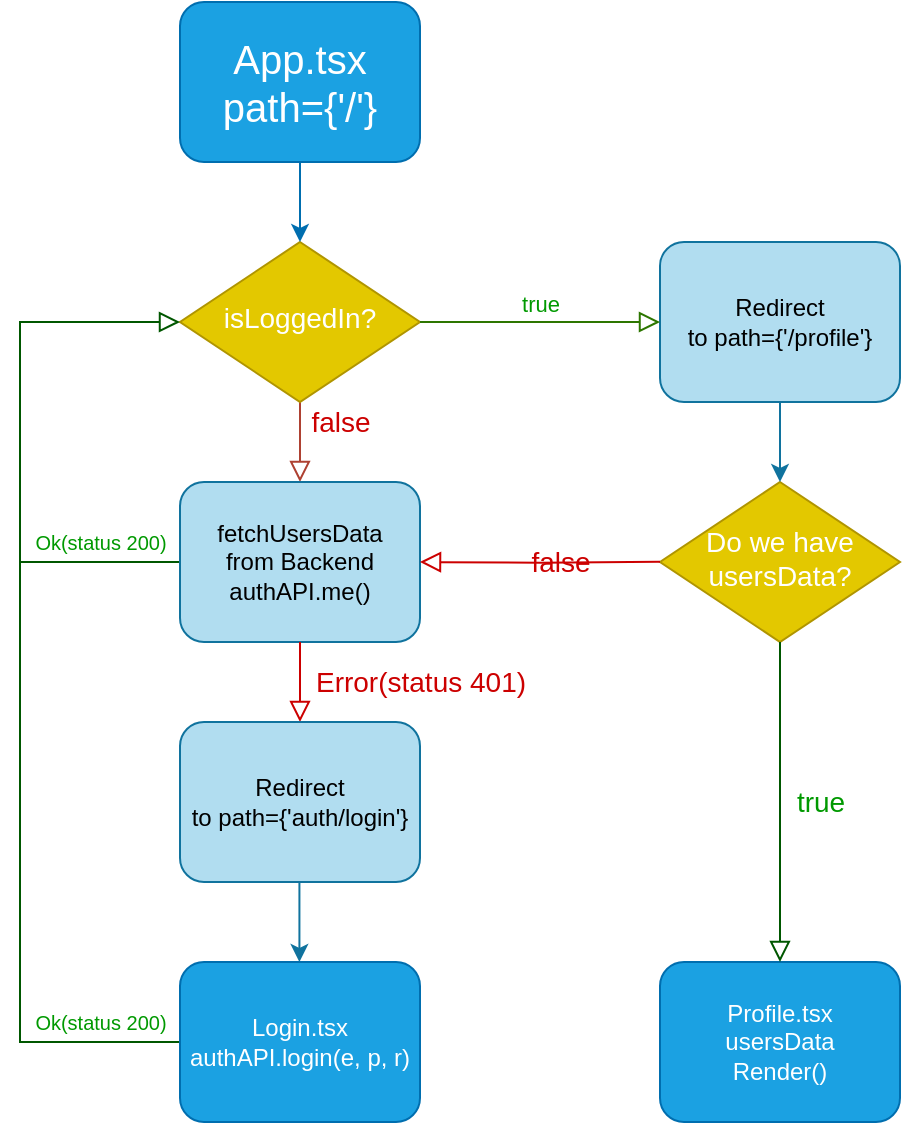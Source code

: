 <mxfile version="14.7.6" type="github">
  <diagram id="C5RBs43oDa-KdzZeNtuy" name="Page-1">
    <mxGraphModel dx="1624" dy="896" grid="1" gridSize="10" guides="1" tooltips="1" connect="1" arrows="1" fold="1" page="1" pageScale="1" pageWidth="827" pageHeight="1169" math="0" shadow="0">
      <root>
        <mxCell id="WIyWlLk6GJQsqaUBKTNV-0" />
        <mxCell id="WIyWlLk6GJQsqaUBKTNV-1" parent="WIyWlLk6GJQsqaUBKTNV-0" />
        <mxCell id="WIyWlLk6GJQsqaUBKTNV-3" value="App.tsx&lt;br style=&quot;font-size: 20px;&quot;&gt;path={&#39;/&#39;}" style="rounded=1;whiteSpace=wrap;html=1;fontSize=20;glass=0;strokeWidth=1;shadow=0;fillColor=#1ba1e2;strokeColor=#006EAF;fontColor=#ffffff;" parent="WIyWlLk6GJQsqaUBKTNV-1" vertex="1">
          <mxGeometry x="280" y="80" width="120" height="80" as="geometry" />
        </mxCell>
        <mxCell id="WIyWlLk6GJQsqaUBKTNV-5" value="false" style="edgeStyle=orthogonalEdgeStyle;rounded=0;html=1;jettySize=auto;orthogonalLoop=1;fontSize=14;endArrow=block;endFill=0;endSize=8;strokeWidth=1;shadow=0;labelBackgroundColor=none;fillColor=#fad9d5;strokeColor=#ae4132;fontColor=#CC0000;" parent="WIyWlLk6GJQsqaUBKTNV-1" source="WIyWlLk6GJQsqaUBKTNV-6" target="WIyWlLk6GJQsqaUBKTNV-12" edge="1">
          <mxGeometry x="-0.5" y="20" relative="1" as="geometry">
            <mxPoint as="offset" />
            <mxPoint x="320" y="230" as="targetPoint" />
          </mxGeometry>
        </mxCell>
        <mxCell id="WIyWlLk6GJQsqaUBKTNV-6" value="isLoggedIn?" style="rhombus;whiteSpace=wrap;html=1;shadow=0;fontFamily=Helvetica;fontSize=14;align=center;strokeWidth=1;spacing=6;spacingTop=-4;fillColor=#e3c800;strokeColor=#B09500;fontColor=#FFFFFF;" parent="WIyWlLk6GJQsqaUBKTNV-1" vertex="1">
          <mxGeometry x="280" y="200" width="120" height="80" as="geometry" />
        </mxCell>
        <mxCell id="WIyWlLk6GJQsqaUBKTNV-7" value="Redirect&lt;br&gt;to path={&#39;/profile&#39;}" style="rounded=1;whiteSpace=wrap;html=1;fontSize=12;glass=0;strokeWidth=1;shadow=0;fillColor=#b1ddf0;strokeColor=#10739e;" parent="WIyWlLk6GJQsqaUBKTNV-1" vertex="1">
          <mxGeometry x="520" y="200" width="120" height="80" as="geometry" />
        </mxCell>
        <mxCell id="WIyWlLk6GJQsqaUBKTNV-8" value="&lt;font style=&quot;font-size: 10px&quot;&gt;Ok(status 200)&lt;/font&gt;" style="rounded=0;html=1;jettySize=auto;orthogonalLoop=1;fontSize=11;endArrow=block;endFill=0;endSize=8;strokeWidth=1;shadow=0;labelBackgroundColor=none;edgeStyle=orthogonalEdgeStyle;entryX=0;entryY=0.5;entryDx=0;entryDy=0;exitX=0;exitY=0.5;exitDx=0;exitDy=0;fillColor=#008a00;strokeColor=#005700;fontColor=#009900;" parent="WIyWlLk6GJQsqaUBKTNV-1" source="WIyWlLk6GJQsqaUBKTNV-12" target="WIyWlLk6GJQsqaUBKTNV-6" edge="1">
          <mxGeometry x="-0.714" y="-10" relative="1" as="geometry">
            <mxPoint as="offset" />
            <mxPoint x="360" y="361" as="sourcePoint" />
            <mxPoint x="357" y="240" as="targetPoint" />
            <Array as="points">
              <mxPoint x="200" y="360" />
              <mxPoint x="200" y="240" />
            </Array>
          </mxGeometry>
        </mxCell>
        <mxCell id="WIyWlLk6GJQsqaUBKTNV-9" value="true" style="edgeStyle=orthogonalEdgeStyle;rounded=0;html=1;jettySize=auto;orthogonalLoop=1;fontSize=11;endArrow=block;endFill=0;endSize=8;strokeWidth=1;shadow=0;labelBackgroundColor=none;exitX=1;exitY=0.5;exitDx=0;exitDy=0;fillColor=#60a917;strokeColor=#2D7600;fontColor=#009900;" parent="WIyWlLk6GJQsqaUBKTNV-1" source="WIyWlLk6GJQsqaUBKTNV-6" edge="1">
          <mxGeometry y="10" relative="1" as="geometry">
            <mxPoint as="offset" />
            <mxPoint x="490" y="270" as="sourcePoint" />
            <mxPoint x="520" y="240" as="targetPoint" />
          </mxGeometry>
        </mxCell>
        <mxCell id="WIyWlLk6GJQsqaUBKTNV-10" value="&lt;font style=&quot;font-size: 14px;&quot;&gt;Do we have&lt;br style=&quot;font-size: 14px;&quot;&gt;usersData?&lt;br style=&quot;font-size: 14px;&quot;&gt;&lt;/font&gt;" style="rhombus;whiteSpace=wrap;html=1;shadow=0;fontFamily=Helvetica;fontSize=14;align=center;strokeWidth=1;spacing=6;spacingTop=-4;fillColor=#e3c800;strokeColor=#B09500;fontColor=#FFFFFF;" parent="WIyWlLk6GJQsqaUBKTNV-1" vertex="1">
          <mxGeometry x="520" y="320" width="120" height="80" as="geometry" />
        </mxCell>
        <mxCell id="WIyWlLk6GJQsqaUBKTNV-11" value="Profile.tsx&lt;br&gt;usersData&lt;br&gt;Render()" style="rounded=1;whiteSpace=wrap;html=1;fontSize=12;glass=0;strokeWidth=1;shadow=0;fillColor=#1ba1e2;strokeColor=#006EAF;fontColor=#ffffff;" parent="WIyWlLk6GJQsqaUBKTNV-1" vertex="1">
          <mxGeometry x="520" y="560" width="120" height="80" as="geometry" />
        </mxCell>
        <mxCell id="WIyWlLk6GJQsqaUBKTNV-12" value="fetchUsersData&lt;br&gt;from Backend&lt;br&gt;authAPI.me()" style="rounded=1;whiteSpace=wrap;html=1;fontSize=12;glass=0;strokeWidth=1;shadow=0;fillColor=#b1ddf0;strokeColor=#10739E;" parent="WIyWlLk6GJQsqaUBKTNV-1" vertex="1">
          <mxGeometry x="280" y="320" width="120" height="80" as="geometry" />
        </mxCell>
        <mxCell id="2yOT0vg6N754VdtAIM3z-11" value="" style="edgeStyle=elbowEdgeStyle;elbow=vertical;endArrow=classic;html=1;exitX=0.5;exitY=1;exitDx=0;exitDy=0;fillColor=#b1ddf0;strokeColor=#10739e;" edge="1" parent="WIyWlLk6GJQsqaUBKTNV-1" source="WIyWlLk6GJQsqaUBKTNV-7">
          <mxGeometry width="50" height="50" relative="1" as="geometry">
            <mxPoint x="450" y="350" as="sourcePoint" />
            <mxPoint x="580" y="320" as="targetPoint" />
          </mxGeometry>
        </mxCell>
        <mxCell id="2yOT0vg6N754VdtAIM3z-12" value="" style="edgeStyle=elbowEdgeStyle;elbow=vertical;endArrow=classic;html=1;exitX=0.5;exitY=1;exitDx=0;exitDy=0;entryX=0.5;entryY=0;entryDx=0;entryDy=0;fillColor=#1ba1e2;strokeColor=#006EAF;" edge="1" parent="WIyWlLk6GJQsqaUBKTNV-1" source="WIyWlLk6GJQsqaUBKTNV-3" target="WIyWlLk6GJQsqaUBKTNV-6">
          <mxGeometry width="50" height="50" relative="1" as="geometry">
            <mxPoint x="419.92" y="160" as="sourcePoint" />
            <mxPoint x="420" y="190" as="targetPoint" />
          </mxGeometry>
        </mxCell>
        <mxCell id="2yOT0vg6N754VdtAIM3z-13" value="true" style="edgeStyle=orthogonalEdgeStyle;rounded=0;html=1;jettySize=auto;orthogonalLoop=1;fontSize=14;endArrow=block;endFill=0;endSize=8;strokeWidth=1;shadow=0;labelBackgroundColor=none;exitX=0.5;exitY=1;exitDx=0;exitDy=0;entryX=0.5;entryY=0;entryDx=0;entryDy=0;fillColor=#008a00;strokeColor=#005700;fontColor=#009900;" edge="1" parent="WIyWlLk6GJQsqaUBKTNV-1" source="WIyWlLk6GJQsqaUBKTNV-10" target="WIyWlLk6GJQsqaUBKTNV-11">
          <mxGeometry y="20" relative="1" as="geometry">
            <mxPoint as="offset" />
            <mxPoint x="500" y="390" as="sourcePoint" />
            <mxPoint x="580" y="470" as="targetPoint" />
          </mxGeometry>
        </mxCell>
        <mxCell id="2yOT0vg6N754VdtAIM3z-14" value="false" style="edgeStyle=orthogonalEdgeStyle;rounded=0;html=1;jettySize=auto;orthogonalLoop=1;fontSize=14;endArrow=block;endFill=0;endSize=8;strokeWidth=1;shadow=0;labelBackgroundColor=none;entryX=1;entryY=0.5;entryDx=0;entryDy=0;fillColor=#a20025;fontColor=#CC0000;strokeColor=#CC0000;" edge="1" parent="WIyWlLk6GJQsqaUBKTNV-1" target="WIyWlLk6GJQsqaUBKTNV-12">
          <mxGeometry x="-0.001" y="-10" relative="1" as="geometry">
            <mxPoint as="offset" />
            <mxPoint x="520" y="359.88" as="sourcePoint" />
            <mxPoint x="480" y="359.88" as="targetPoint" />
          </mxGeometry>
        </mxCell>
        <mxCell id="2yOT0vg6N754VdtAIM3z-15" value="Error(status 401)" style="edgeStyle=orthogonalEdgeStyle;rounded=0;html=1;jettySize=auto;orthogonalLoop=1;fontSize=14;endArrow=block;endFill=0;endSize=8;strokeWidth=1;shadow=0;labelBackgroundColor=none;exitX=0.5;exitY=1;exitDx=0;exitDy=0;entryX=0.5;entryY=0;entryDx=0;entryDy=0;fontColor=#CC0000;strokeColor=#CC0000;" edge="1" parent="WIyWlLk6GJQsqaUBKTNV-1" source="WIyWlLk6GJQsqaUBKTNV-12" target="2yOT0vg6N754VdtAIM3z-16">
          <mxGeometry y="60" relative="1" as="geometry">
            <mxPoint as="offset" />
            <mxPoint x="430" y="420" as="sourcePoint" />
            <mxPoint x="340" y="470" as="targetPoint" />
          </mxGeometry>
        </mxCell>
        <mxCell id="2yOT0vg6N754VdtAIM3z-16" value="Redirect&lt;br&gt;to path={&#39;auth/login&#39;}" style="rounded=1;whiteSpace=wrap;html=1;fillColor=#b1ddf0;strokeColor=#10739e;" vertex="1" parent="WIyWlLk6GJQsqaUBKTNV-1">
          <mxGeometry x="280" y="440" width="120" height="80" as="geometry" />
        </mxCell>
        <mxCell id="2yOT0vg6N754VdtAIM3z-18" value="&lt;font style=&quot;font-size: 10px&quot;&gt;Ok(status 200)&lt;/font&gt;" style="rounded=0;html=1;jettySize=auto;orthogonalLoop=1;fontSize=11;endArrow=none;endFill=0;endSize=8;strokeWidth=1;shadow=0;labelBackgroundColor=none;edgeStyle=orthogonalEdgeStyle;fillColor=#008a00;strokeColor=#005700;fontColor=#009900;exitX=0;exitY=0.5;exitDx=0;exitDy=0;" edge="1" parent="WIyWlLk6GJQsqaUBKTNV-1" source="2yOT0vg6N754VdtAIM3z-19">
          <mxGeometry x="-0.818" y="-10" relative="1" as="geometry">
            <mxPoint as="offset" />
            <mxPoint x="250" y="600" as="sourcePoint" />
            <mxPoint x="200" y="240" as="targetPoint" />
            <Array as="points">
              <mxPoint x="200" y="600" />
            </Array>
          </mxGeometry>
        </mxCell>
        <mxCell id="2yOT0vg6N754VdtAIM3z-19" value="Login.tsx&lt;br&gt;authAPI.login(e, p, r)" style="rounded=1;whiteSpace=wrap;html=1;fillColor=#1ba1e2;strokeColor=#006EAF;fontColor=#ffffff;" vertex="1" parent="WIyWlLk6GJQsqaUBKTNV-1">
          <mxGeometry x="280" y="560" width="120" height="80" as="geometry" />
        </mxCell>
        <mxCell id="2yOT0vg6N754VdtAIM3z-21" value="" style="edgeStyle=elbowEdgeStyle;elbow=vertical;endArrow=classic;html=1;exitX=0.5;exitY=1;exitDx=0;exitDy=0;fillColor=#b1ddf0;strokeColor=#10739e;" edge="1" parent="WIyWlLk6GJQsqaUBKTNV-1">
          <mxGeometry width="50" height="50" relative="1" as="geometry">
            <mxPoint x="339.71" y="520" as="sourcePoint" />
            <mxPoint x="339.71" y="560" as="targetPoint" />
          </mxGeometry>
        </mxCell>
      </root>
    </mxGraphModel>
  </diagram>
</mxfile>
